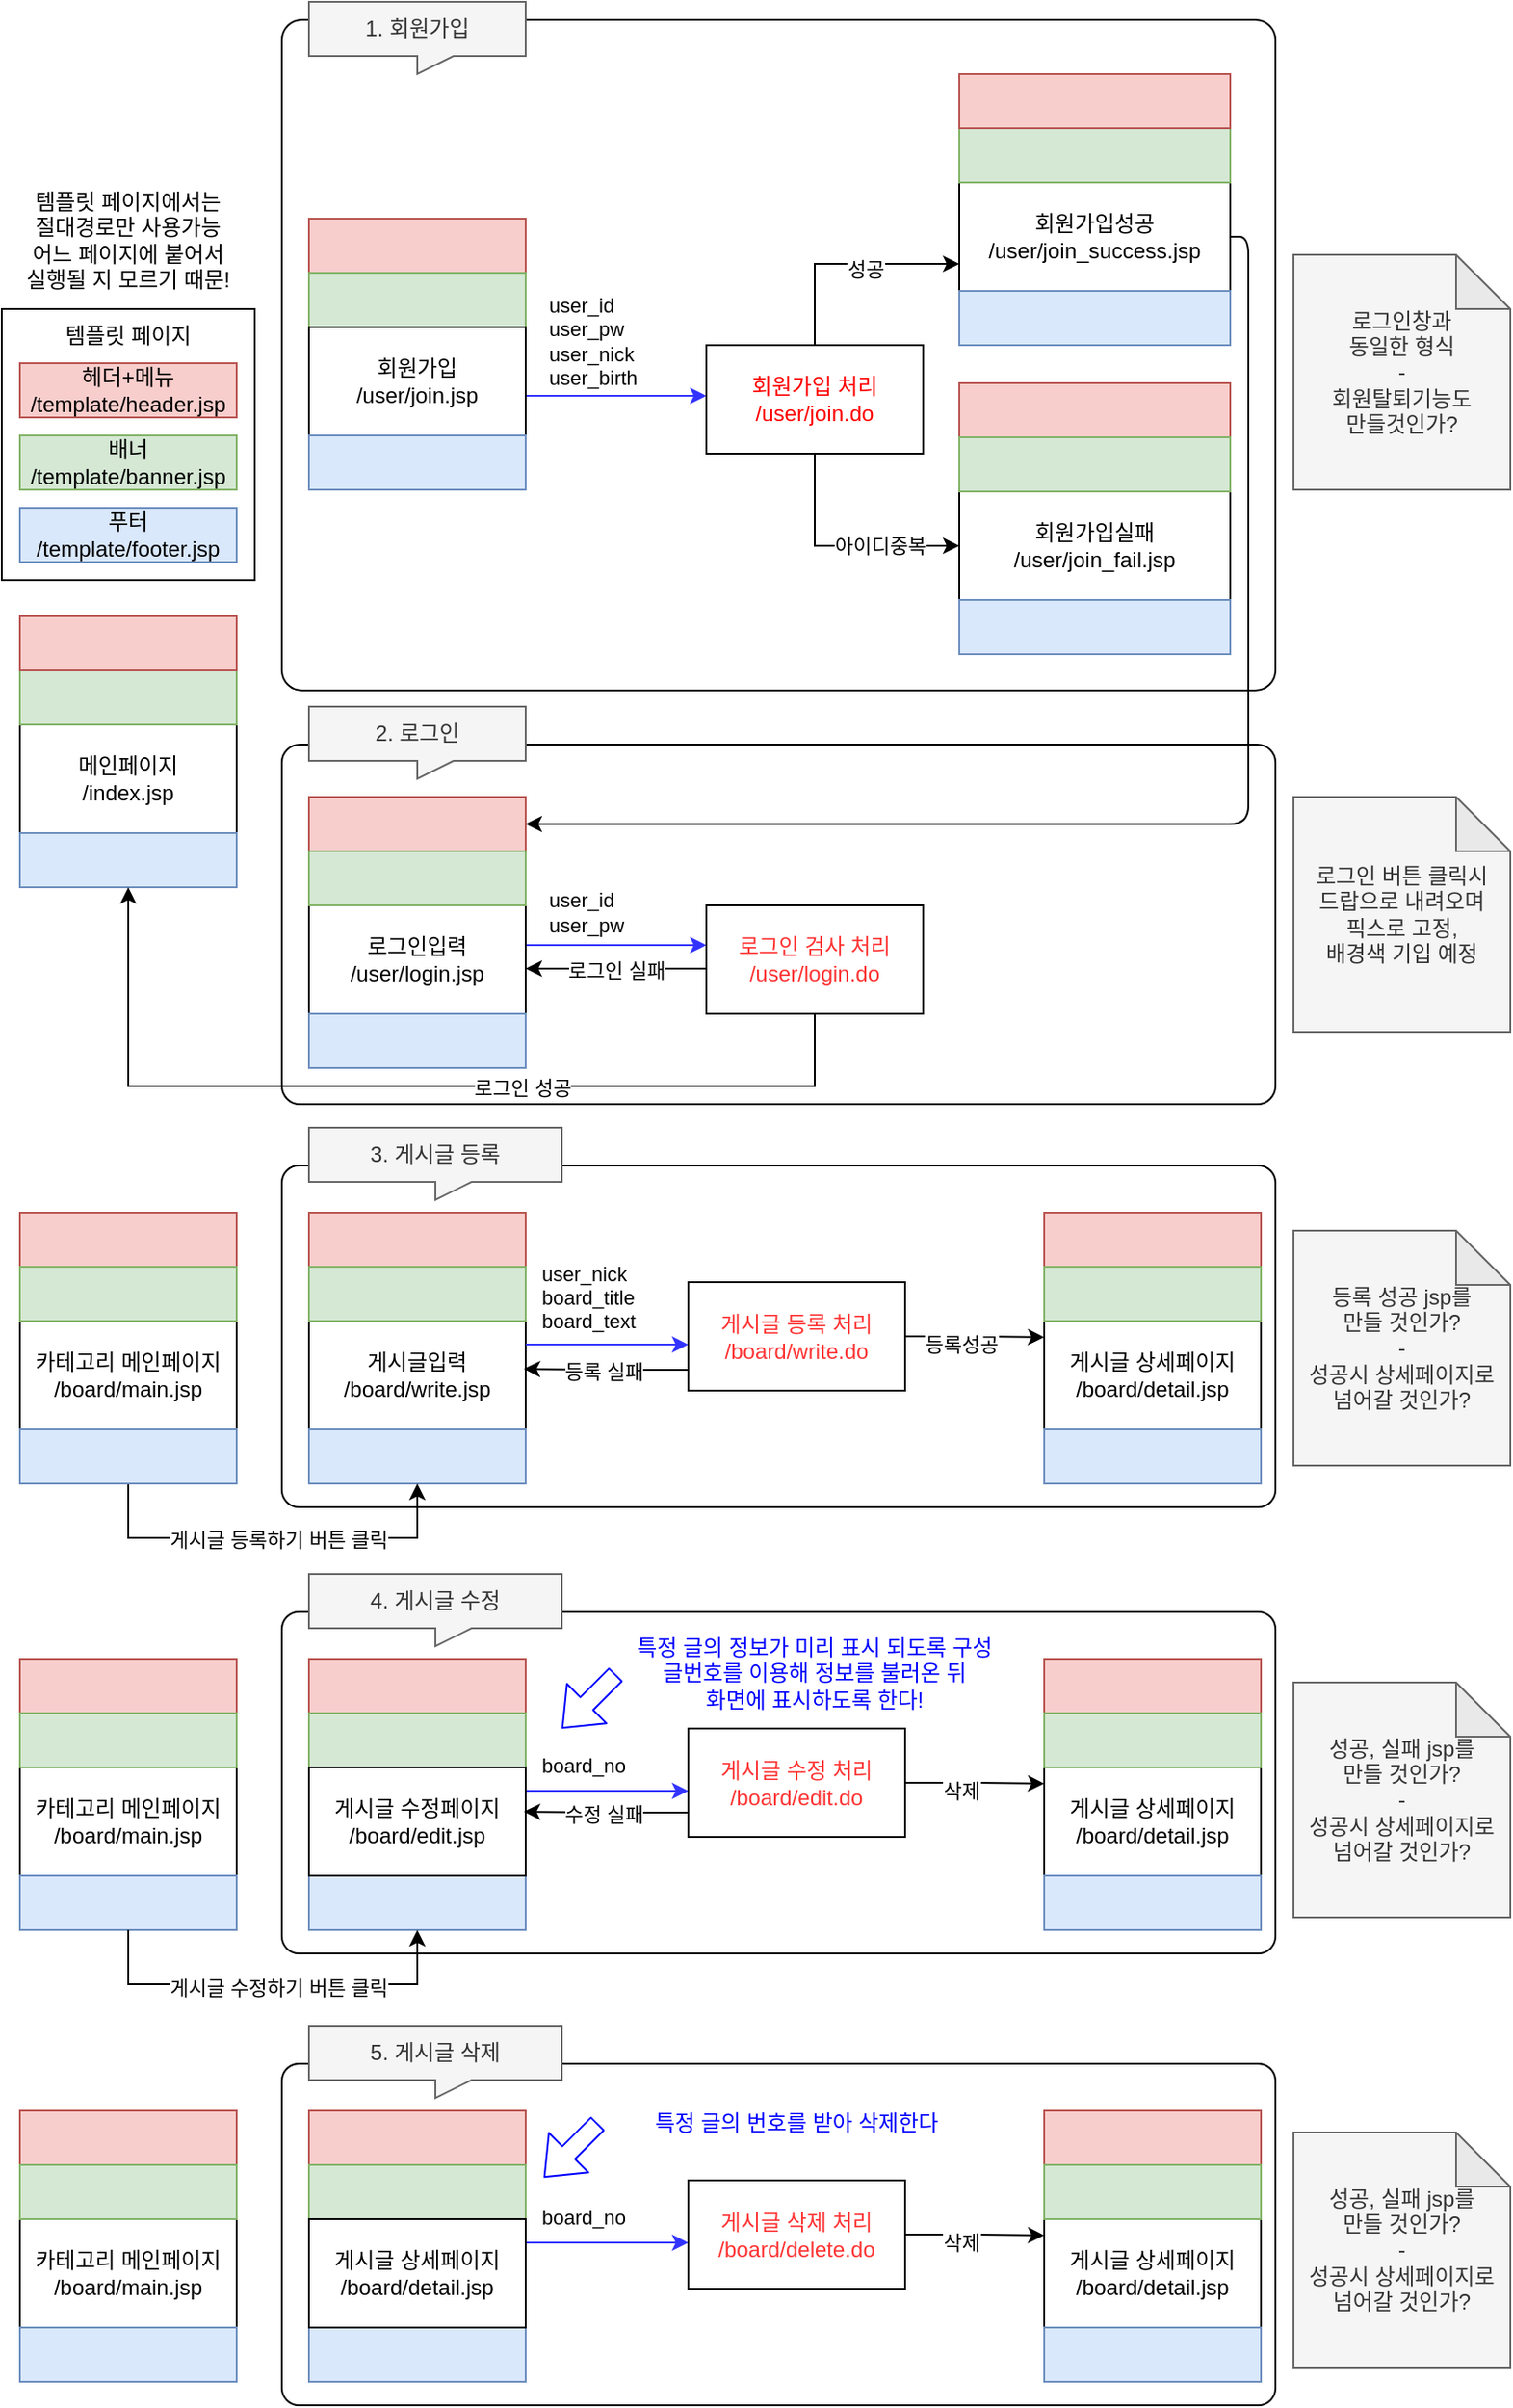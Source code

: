 <mxfile version="14.1.8" type="github">
  <diagram id="ZsBfRqcbH99QROAvJv4S" name="Page-1">
    <mxGraphModel dx="851" dy="723" grid="1" gridSize="10" guides="1" tooltips="1" connect="1" arrows="1" fold="1" page="1" pageScale="1" pageWidth="1654" pageHeight="2336" math="0" shadow="0">
      <root>
        <mxCell id="0" />
        <mxCell id="1" parent="0" />
        <mxCell id="gZ8JV7jaEIuzKvq_sZsB-1" value="" style="rounded=0;whiteSpace=wrap;html=1;" vertex="1" parent="1">
          <mxGeometry x="100" y="190" width="140" height="150" as="geometry" />
        </mxCell>
        <mxCell id="gZ8JV7jaEIuzKvq_sZsB-2" value="헤더+메뉴&lt;br&gt;/template/header.jsp" style="rounded=0;whiteSpace=wrap;html=1;fillColor=#f8cecc;strokeColor=#b85450;" vertex="1" parent="1">
          <mxGeometry x="110" y="220" width="120" height="30" as="geometry" />
        </mxCell>
        <mxCell id="gZ8JV7jaEIuzKvq_sZsB-3" value="배너&lt;br&gt;/template/banner.jsp" style="rounded=0;whiteSpace=wrap;html=1;fillColor=#d5e8d4;strokeColor=#82b366;" vertex="1" parent="1">
          <mxGeometry x="110" y="260" width="120" height="30" as="geometry" />
        </mxCell>
        <mxCell id="gZ8JV7jaEIuzKvq_sZsB-4" value="푸터&lt;br&gt;/template/footer.jsp" style="rounded=0;whiteSpace=wrap;html=1;fillColor=#dae8fc;strokeColor=#6c8ebf;" vertex="1" parent="1">
          <mxGeometry x="110" y="300" width="120" height="30" as="geometry" />
        </mxCell>
        <mxCell id="gZ8JV7jaEIuzKvq_sZsB-5" value="템플릿 페이지" style="text;html=1;strokeColor=none;fillColor=none;align=center;verticalAlign=middle;whiteSpace=wrap;rounded=0;" vertex="1" parent="1">
          <mxGeometry x="130" y="195" width="80" height="20" as="geometry" />
        </mxCell>
        <mxCell id="gZ8JV7jaEIuzKvq_sZsB-6" value="템플릿 페이지에서는 &lt;br&gt;절대경로만 사용가능&lt;br&gt;어느 페이지에 붙어서&lt;br&gt;실행될 지 모르기 때문!" style="text;html=1;strokeColor=none;fillColor=none;align=center;verticalAlign=middle;whiteSpace=wrap;rounded=0;" vertex="1" parent="1">
          <mxGeometry x="100" y="120" width="140" height="64" as="geometry" />
        </mxCell>
        <mxCell id="gZ8JV7jaEIuzKvq_sZsB-26" value="" style="rounded=1;whiteSpace=wrap;html=1;strokeColor=#000000;fontColor=#000000;align=left;arcSize=5;" vertex="1" parent="1">
          <mxGeometry x="255" y="431" width="550" height="199" as="geometry" />
        </mxCell>
        <mxCell id="gZ8JV7jaEIuzKvq_sZsB-27" value="" style="rounded=1;whiteSpace=wrap;html=1;fontColor=#000000;align=left;arcSize=3;" vertex="1" parent="1">
          <mxGeometry x="255" y="30" width="550" height="371" as="geometry" />
        </mxCell>
        <mxCell id="gZ8JV7jaEIuzKvq_sZsB-29" value="메인페이지&lt;br&gt;/index.jsp" style="rounded=0;whiteSpace=wrap;html=1;" vertex="1" parent="1">
          <mxGeometry x="110" y="420" width="120" height="60" as="geometry" />
        </mxCell>
        <mxCell id="gZ8JV7jaEIuzKvq_sZsB-30" value="" style="edgeStyle=orthogonalEdgeStyle;rounded=0;orthogonalLoop=1;jettySize=auto;html=1;strokeColor=#3333FF;" edge="1" parent="1">
          <mxGeometry relative="1" as="geometry">
            <mxPoint x="390" y="238" as="sourcePoint" />
            <mxPoint x="490" y="238" as="targetPoint" />
          </mxGeometry>
        </mxCell>
        <mxCell id="gZ8JV7jaEIuzKvq_sZsB-31" value="user_id&lt;br&gt;user_pw&lt;br&gt;user_nick&lt;br&gt;user_birth" style="edgeLabel;html=1;align=left;verticalAlign=middle;resizable=0;points=[];" vertex="1" connectable="0" parent="gZ8JV7jaEIuzKvq_sZsB-30">
          <mxGeometry x="0.345" y="-1" relative="1" as="geometry">
            <mxPoint x="-56.9" y="-31" as="offset" />
          </mxGeometry>
        </mxCell>
        <mxCell id="gZ8JV7jaEIuzKvq_sZsB-33" value="" style="rounded=0;whiteSpace=wrap;html=1;fillColor=#d5e8d4;strokeColor=#82b366;" vertex="1" parent="1">
          <mxGeometry x="110" y="390" width="120" height="30" as="geometry" />
        </mxCell>
        <mxCell id="gZ8JV7jaEIuzKvq_sZsB-35" value="" style="rounded=0;whiteSpace=wrap;html=1;fillColor=#dae8fc;strokeColor=#6c8ebf;" vertex="1" parent="1">
          <mxGeometry x="110" y="480" width="120" height="30" as="geometry" />
        </mxCell>
        <mxCell id="gZ8JV7jaEIuzKvq_sZsB-40" value="" style="edgeStyle=orthogonalEdgeStyle;rounded=0;orthogonalLoop=1;jettySize=auto;html=1;fontColor=#000000;exitX=0.5;exitY=1;exitDx=0;exitDy=0;entryX=0;entryY=0.5;entryDx=0;entryDy=0;" edge="1" parent="1" source="gZ8JV7jaEIuzKvq_sZsB-42" target="gZ8JV7jaEIuzKvq_sZsB-47">
          <mxGeometry relative="1" as="geometry">
            <Array as="points">
              <mxPoint x="550" y="321" />
            </Array>
          </mxGeometry>
        </mxCell>
        <mxCell id="gZ8JV7jaEIuzKvq_sZsB-41" value="아이디중복" style="edgeLabel;html=1;align=center;verticalAlign=middle;resizable=0;points=[];fontColor=#000000;" vertex="1" connectable="0" parent="gZ8JV7jaEIuzKvq_sZsB-40">
          <mxGeometry x="0.397" relative="1" as="geometry">
            <mxPoint x="-4.45" as="offset" />
          </mxGeometry>
        </mxCell>
        <mxCell id="gZ8JV7jaEIuzKvq_sZsB-65" style="edgeStyle=orthogonalEdgeStyle;rounded=0;orthogonalLoop=1;jettySize=auto;html=1;exitX=0.5;exitY=0;exitDx=0;exitDy=0;entryX=0;entryY=0.75;entryDx=0;entryDy=0;" edge="1" parent="1" source="gZ8JV7jaEIuzKvq_sZsB-42" target="gZ8JV7jaEIuzKvq_sZsB-44">
          <mxGeometry relative="1" as="geometry" />
        </mxCell>
        <mxCell id="gZ8JV7jaEIuzKvq_sZsB-66" value="성공" style="edgeLabel;html=1;align=center;verticalAlign=middle;resizable=0;points=[];" vertex="1" connectable="0" parent="gZ8JV7jaEIuzKvq_sZsB-65">
          <mxGeometry x="0.168" y="-3" relative="1" as="geometry">
            <mxPoint as="offset" />
          </mxGeometry>
        </mxCell>
        <mxCell id="gZ8JV7jaEIuzKvq_sZsB-42" value="회원가입 처리&lt;br&gt;/user/join.do" style="rounded=0;whiteSpace=wrap;html=1;fontColor=#FF0000;" vertex="1" parent="1">
          <mxGeometry x="490" y="210" width="120" height="60" as="geometry" />
        </mxCell>
        <mxCell id="gZ8JV7jaEIuzKvq_sZsB-44" value="회원가입성공&lt;br&gt;/user/join_success.jsp" style="rounded=0;whiteSpace=wrap;html=1;" vertex="1" parent="1">
          <mxGeometry x="630" y="120" width="150" height="60" as="geometry" />
        </mxCell>
        <mxCell id="gZ8JV7jaEIuzKvq_sZsB-45" value="" style="rounded=0;whiteSpace=wrap;html=1;fillColor=#d5e8d4;strokeColor=#82b366;" vertex="1" parent="1">
          <mxGeometry x="630" y="90" width="150" height="30" as="geometry" />
        </mxCell>
        <mxCell id="gZ8JV7jaEIuzKvq_sZsB-46" value="" style="rounded=0;whiteSpace=wrap;html=1;fillColor=#dae8fc;strokeColor=#6c8ebf;" vertex="1" parent="1">
          <mxGeometry x="630" y="180" width="150" height="30" as="geometry" />
        </mxCell>
        <mxCell id="gZ8JV7jaEIuzKvq_sZsB-47" value="회원가입실패&lt;br&gt;/user/join_fail.jsp" style="rounded=0;whiteSpace=wrap;html=1;" vertex="1" parent="1">
          <mxGeometry x="630" y="291" width="150" height="60" as="geometry" />
        </mxCell>
        <mxCell id="gZ8JV7jaEIuzKvq_sZsB-48" value="" style="rounded=0;whiteSpace=wrap;html=1;fillColor=#f8cecc;strokeColor=#b85450;" vertex="1" parent="1">
          <mxGeometry x="630" y="231" width="150" height="30" as="geometry" />
        </mxCell>
        <mxCell id="gZ8JV7jaEIuzKvq_sZsB-49" value="" style="rounded=0;whiteSpace=wrap;html=1;fillColor=#dae8fc;strokeColor=#6c8ebf;" vertex="1" parent="1">
          <mxGeometry x="630" y="351" width="150" height="30" as="geometry" />
        </mxCell>
        <mxCell id="gZ8JV7jaEIuzKvq_sZsB-52" value="" style="rounded=0;whiteSpace=wrap;html=1;fillColor=#f8cecc;strokeColor=#b85450;" vertex="1" parent="1">
          <mxGeometry x="270" y="460" width="120" height="30" as="geometry" />
        </mxCell>
        <mxCell id="gZ8JV7jaEIuzKvq_sZsB-53" value="" style="edgeStyle=orthogonalEdgeStyle;rounded=0;orthogonalLoop=1;jettySize=auto;html=1;strokeColor=#3333FF;" edge="1" parent="1">
          <mxGeometry relative="1" as="geometry">
            <mxPoint x="390" y="542" as="sourcePoint" />
            <mxPoint x="490" y="542" as="targetPoint" />
            <Array as="points">
              <mxPoint x="450" y="542" />
              <mxPoint x="450" y="542" />
            </Array>
          </mxGeometry>
        </mxCell>
        <mxCell id="gZ8JV7jaEIuzKvq_sZsB-54" value="user_id&lt;br&gt;user_pw" style="edgeLabel;html=1;align=left;verticalAlign=middle;resizable=0;points=[];" vertex="1" connectable="0" parent="gZ8JV7jaEIuzKvq_sZsB-53">
          <mxGeometry x="-0.193" y="-1" relative="1" as="geometry">
            <mxPoint x="-30" y="-19" as="offset" />
          </mxGeometry>
        </mxCell>
        <mxCell id="gZ8JV7jaEIuzKvq_sZsB-55" value="로그인입력&lt;br&gt;/user/login.jsp" style="rounded=0;whiteSpace=wrap;html=1;" vertex="1" parent="1">
          <mxGeometry x="270" y="520" width="120" height="60" as="geometry" />
        </mxCell>
        <mxCell id="gZ8JV7jaEIuzKvq_sZsB-56" value="" style="rounded=0;whiteSpace=wrap;html=1;fillColor=#dae8fc;strokeColor=#6c8ebf;" vertex="1" parent="1">
          <mxGeometry x="270" y="580" width="120" height="30" as="geometry" />
        </mxCell>
        <mxCell id="gZ8JV7jaEIuzKvq_sZsB-57" value="" style="edgeStyle=orthogonalEdgeStyle;rounded=0;orthogonalLoop=1;jettySize=auto;html=1;fontColor=#000000;entryX=0.5;entryY=1;entryDx=0;entryDy=0;exitX=0.5;exitY=1;exitDx=0;exitDy=0;" edge="1" parent="1" source="gZ8JV7jaEIuzKvq_sZsB-60" target="gZ8JV7jaEIuzKvq_sZsB-35">
          <mxGeometry relative="1" as="geometry">
            <Array as="points">
              <mxPoint x="550" y="620" />
              <mxPoint x="170" y="620" />
            </Array>
          </mxGeometry>
        </mxCell>
        <mxCell id="gZ8JV7jaEIuzKvq_sZsB-58" value="로그인 성공" style="edgeLabel;html=1;align=center;verticalAlign=middle;resizable=0;points=[];fontColor=#000000;" vertex="1" connectable="0" parent="gZ8JV7jaEIuzKvq_sZsB-57">
          <mxGeometry x="-0.236" y="1" relative="1" as="geometry">
            <mxPoint as="offset" />
          </mxGeometry>
        </mxCell>
        <mxCell id="gZ8JV7jaEIuzKvq_sZsB-81" style="edgeStyle=orthogonalEdgeStyle;rounded=0;orthogonalLoop=1;jettySize=auto;html=1;exitX=0;exitY=0.5;exitDx=0;exitDy=0;entryX=1;entryY=0.5;entryDx=0;entryDy=0;" edge="1" parent="1">
          <mxGeometry relative="1" as="geometry">
            <mxPoint x="490" y="555" as="sourcePoint" />
            <mxPoint x="390" y="555" as="targetPoint" />
          </mxGeometry>
        </mxCell>
        <mxCell id="gZ8JV7jaEIuzKvq_sZsB-82" value="로그인 실패" style="edgeLabel;html=1;align=center;verticalAlign=middle;resizable=0;points=[];" vertex="1" connectable="0" parent="gZ8JV7jaEIuzKvq_sZsB-81">
          <mxGeometry x="-0.28" y="2" relative="1" as="geometry">
            <mxPoint x="-14" y="-1" as="offset" />
          </mxGeometry>
        </mxCell>
        <mxCell id="gZ8JV7jaEIuzKvq_sZsB-60" value="로그인 검사 처리&lt;br&gt;/user/login.do" style="rounded=0;whiteSpace=wrap;html=1;fontColor=#FF3333;" vertex="1" parent="1">
          <mxGeometry x="490" y="520" width="120" height="60" as="geometry" />
        </mxCell>
        <mxCell id="gZ8JV7jaEIuzKvq_sZsB-61" value="" style="rounded=0;whiteSpace=wrap;html=1;fillColor=#f8cecc;strokeColor=#b85450;" vertex="1" parent="1">
          <mxGeometry x="630" y="60" width="150" height="30" as="geometry" />
        </mxCell>
        <mxCell id="gZ8JV7jaEIuzKvq_sZsB-62" value="" style="rounded=0;whiteSpace=wrap;html=1;fillColor=#d5e8d4;strokeColor=#82b366;" vertex="1" parent="1">
          <mxGeometry x="630" y="261" width="150" height="30" as="geometry" />
        </mxCell>
        <mxCell id="gZ8JV7jaEIuzKvq_sZsB-63" value="" style="rounded=0;whiteSpace=wrap;html=1;fillColor=#f8cecc;strokeColor=#b85450;" vertex="1" parent="1">
          <mxGeometry x="110" y="360" width="120" height="30" as="geometry" />
        </mxCell>
        <mxCell id="gZ8JV7jaEIuzKvq_sZsB-67" value="" style="rounded=0;whiteSpace=wrap;html=1;fillColor=#f8cecc;strokeColor=#b85450;" vertex="1" parent="1">
          <mxGeometry x="270" y="140" width="120" height="30" as="geometry" />
        </mxCell>
        <mxCell id="gZ8JV7jaEIuzKvq_sZsB-68" value="" style="rounded=0;whiteSpace=wrap;html=1;fillColor=#d5e8d4;strokeColor=#82b366;" vertex="1" parent="1">
          <mxGeometry x="270" y="170" width="120" height="30" as="geometry" />
        </mxCell>
        <mxCell id="gZ8JV7jaEIuzKvq_sZsB-69" value="회원가입&lt;br&gt;/user/join.jsp" style="rounded=0;whiteSpace=wrap;html=1;" vertex="1" parent="1">
          <mxGeometry x="270" y="200" width="120" height="60" as="geometry" />
        </mxCell>
        <mxCell id="gZ8JV7jaEIuzKvq_sZsB-70" value="" style="rounded=0;whiteSpace=wrap;html=1;fillColor=#dae8fc;strokeColor=#6c8ebf;" vertex="1" parent="1">
          <mxGeometry x="270" y="260" width="120" height="30" as="geometry" />
        </mxCell>
        <mxCell id="gZ8JV7jaEIuzKvq_sZsB-72" value="1. 회원가입" style="shape=callout;whiteSpace=wrap;html=1;perimeter=calloutPerimeter;align=center;fillColor=#f5f5f5;strokeColor=#666666;fontColor=#333333;position2=0.5;size=10;position=0.5;" vertex="1" parent="1">
          <mxGeometry x="270" y="20" width="120" height="40" as="geometry" />
        </mxCell>
        <mxCell id="gZ8JV7jaEIuzKvq_sZsB-73" value="2. 로그인" style="shape=callout;whiteSpace=wrap;html=1;perimeter=calloutPerimeter;align=center;fillColor=#f5f5f5;strokeColor=#666666;fontColor=#333333;position2=0.5;size=10;position=0.5;" vertex="1" parent="1">
          <mxGeometry x="270" y="410" width="120" height="40" as="geometry" />
        </mxCell>
        <mxCell id="gZ8JV7jaEIuzKvq_sZsB-74" value="" style="rounded=1;whiteSpace=wrap;html=1;strokeColor=#000000;fontColor=#000000;align=left;arcSize=5;" vertex="1" parent="1">
          <mxGeometry x="255" y="664" width="550" height="189" as="geometry" />
        </mxCell>
        <mxCell id="gZ8JV7jaEIuzKvq_sZsB-75" value="3. 게시글 등록" style="shape=callout;whiteSpace=wrap;html=1;perimeter=calloutPerimeter;align=center;fillColor=#f5f5f5;strokeColor=#666666;fontColor=#333333;position2=0.5;size=10;position=0.5;" vertex="1" parent="1">
          <mxGeometry x="270" y="643" width="140" height="40" as="geometry" />
        </mxCell>
        <mxCell id="gZ8JV7jaEIuzKvq_sZsB-76" value="" style="rounded=0;whiteSpace=wrap;html=1;fillColor=#d5e8d4;strokeColor=#82b366;" vertex="1" parent="1">
          <mxGeometry x="270" y="490" width="120" height="30" as="geometry" />
        </mxCell>
        <mxCell id="gZ8JV7jaEIuzKvq_sZsB-79" value="" style="endArrow=classic;html=1;entryX=1;entryY=0.5;entryDx=0;entryDy=0;exitX=1;exitY=0.5;exitDx=0;exitDy=0;" edge="1" parent="1" source="gZ8JV7jaEIuzKvq_sZsB-44" target="gZ8JV7jaEIuzKvq_sZsB-52">
          <mxGeometry width="50" height="50" relative="1" as="geometry">
            <mxPoint x="470" y="450" as="sourcePoint" />
            <mxPoint x="520" y="400" as="targetPoint" />
            <Array as="points">
              <mxPoint x="790" y="150" />
              <mxPoint x="790" y="475" />
              <mxPoint x="580" y="475" />
            </Array>
          </mxGeometry>
        </mxCell>
        <mxCell id="gZ8JV7jaEIuzKvq_sZsB-83" value="" style="rounded=0;whiteSpace=wrap;html=1;fillColor=#f8cecc;strokeColor=#b85450;" vertex="1" parent="1">
          <mxGeometry x="270" y="690" width="120" height="30" as="geometry" />
        </mxCell>
        <mxCell id="gZ8JV7jaEIuzKvq_sZsB-84" value="게시글입력&lt;br&gt;/board/write.jsp" style="rounded=0;whiteSpace=wrap;html=1;" vertex="1" parent="1">
          <mxGeometry x="270" y="750" width="120" height="60" as="geometry" />
        </mxCell>
        <mxCell id="gZ8JV7jaEIuzKvq_sZsB-85" value="" style="rounded=0;whiteSpace=wrap;html=1;fillColor=#dae8fc;strokeColor=#6c8ebf;" vertex="1" parent="1">
          <mxGeometry x="270" y="810" width="120" height="30" as="geometry" />
        </mxCell>
        <mxCell id="gZ8JV7jaEIuzKvq_sZsB-86" value="" style="rounded=0;whiteSpace=wrap;html=1;fillColor=#d5e8d4;strokeColor=#82b366;" vertex="1" parent="1">
          <mxGeometry x="270" y="720" width="120" height="30" as="geometry" />
        </mxCell>
        <mxCell id="gZ8JV7jaEIuzKvq_sZsB-96" style="edgeStyle=orthogonalEdgeStyle;rounded=0;orthogonalLoop=1;jettySize=auto;html=1;exitX=1;exitY=0.5;exitDx=0;exitDy=0;entryX=0;entryY=0.15;entryDx=0;entryDy=0;entryPerimeter=0;" edge="1" parent="1" source="gZ8JV7jaEIuzKvq_sZsB-87" target="gZ8JV7jaEIuzKvq_sZsB-91">
          <mxGeometry relative="1" as="geometry">
            <Array as="points">
              <mxPoint x="640" y="759" />
              <mxPoint x="640" y="759" />
            </Array>
          </mxGeometry>
        </mxCell>
        <mxCell id="gZ8JV7jaEIuzKvq_sZsB-99" value="등록성공" style="edgeLabel;html=1;align=center;verticalAlign=middle;resizable=0;points=[];" vertex="1" connectable="0" parent="gZ8JV7jaEIuzKvq_sZsB-96">
          <mxGeometry x="-0.205" y="-4" relative="1" as="geometry">
            <mxPoint as="offset" />
          </mxGeometry>
        </mxCell>
        <mxCell id="gZ8JV7jaEIuzKvq_sZsB-87" value="게시글 등록 처리&lt;br&gt;/board/write.do" style="rounded=0;whiteSpace=wrap;html=1;fontColor=#FF3333;" vertex="1" parent="1">
          <mxGeometry x="480" y="728.5" width="120" height="60" as="geometry" />
        </mxCell>
        <mxCell id="gZ8JV7jaEIuzKvq_sZsB-88" value="" style="edgeStyle=orthogonalEdgeStyle;rounded=0;orthogonalLoop=1;jettySize=auto;html=1;strokeColor=#3333FF;" edge="1" parent="1">
          <mxGeometry relative="1" as="geometry">
            <mxPoint x="390" y="763" as="sourcePoint" />
            <mxPoint x="480" y="763" as="targetPoint" />
            <Array as="points">
              <mxPoint x="450" y="763" />
              <mxPoint x="450" y="763" />
            </Array>
          </mxGeometry>
        </mxCell>
        <mxCell id="gZ8JV7jaEIuzKvq_sZsB-89" value="user_nick&lt;br&gt;board_title&lt;br&gt;board_text" style="edgeLabel;html=1;align=left;verticalAlign=middle;resizable=0;points=[];" vertex="1" connectable="0" parent="gZ8JV7jaEIuzKvq_sZsB-88">
          <mxGeometry x="-0.193" y="-1" relative="1" as="geometry">
            <mxPoint x="-30" y="-27" as="offset" />
          </mxGeometry>
        </mxCell>
        <mxCell id="gZ8JV7jaEIuzKvq_sZsB-90" value="" style="rounded=0;whiteSpace=wrap;html=1;fillColor=#f8cecc;strokeColor=#b85450;" vertex="1" parent="1">
          <mxGeometry x="677" y="690" width="120" height="30" as="geometry" />
        </mxCell>
        <mxCell id="gZ8JV7jaEIuzKvq_sZsB-91" value="게시글 상세페이지&lt;br&gt;/board/detail.jsp" style="rounded=0;whiteSpace=wrap;html=1;" vertex="1" parent="1">
          <mxGeometry x="677" y="750" width="120" height="60" as="geometry" />
        </mxCell>
        <mxCell id="gZ8JV7jaEIuzKvq_sZsB-92" value="" style="rounded=0;whiteSpace=wrap;html=1;fillColor=#dae8fc;strokeColor=#6c8ebf;" vertex="1" parent="1">
          <mxGeometry x="677" y="810" width="120" height="30" as="geometry" />
        </mxCell>
        <mxCell id="gZ8JV7jaEIuzKvq_sZsB-93" value="" style="rounded=0;whiteSpace=wrap;html=1;fillColor=#d5e8d4;strokeColor=#82b366;" vertex="1" parent="1">
          <mxGeometry x="677" y="720" width="120" height="30" as="geometry" />
        </mxCell>
        <mxCell id="gZ8JV7jaEIuzKvq_sZsB-101" value="" style="rounded=0;whiteSpace=wrap;html=1;fillColor=#f8cecc;strokeColor=#b85450;" vertex="1" parent="1">
          <mxGeometry x="110" y="690" width="120" height="30" as="geometry" />
        </mxCell>
        <mxCell id="gZ8JV7jaEIuzKvq_sZsB-102" value="카테고리 메인페이지&lt;br&gt;/board/main.jsp" style="rounded=0;whiteSpace=wrap;html=1;" vertex="1" parent="1">
          <mxGeometry x="110" y="750" width="120" height="60" as="geometry" />
        </mxCell>
        <mxCell id="gZ8JV7jaEIuzKvq_sZsB-107" style="edgeStyle=orthogonalEdgeStyle;rounded=0;orthogonalLoop=1;jettySize=auto;html=1;exitX=0.5;exitY=1;exitDx=0;exitDy=0;entryX=0.5;entryY=1;entryDx=0;entryDy=0;" edge="1" parent="1" source="gZ8JV7jaEIuzKvq_sZsB-103" target="gZ8JV7jaEIuzKvq_sZsB-85">
          <mxGeometry relative="1" as="geometry">
            <Array as="points">
              <mxPoint x="170" y="870" />
              <mxPoint x="330" y="870" />
            </Array>
          </mxGeometry>
        </mxCell>
        <mxCell id="gZ8JV7jaEIuzKvq_sZsB-108" value="게시글 등록하기 버튼 클릭" style="edgeLabel;html=1;align=center;verticalAlign=middle;resizable=0;points=[];" vertex="1" connectable="0" parent="gZ8JV7jaEIuzKvq_sZsB-107">
          <mxGeometry x="-0.27" y="-1" relative="1" as="geometry">
            <mxPoint x="32" as="offset" />
          </mxGeometry>
        </mxCell>
        <mxCell id="gZ8JV7jaEIuzKvq_sZsB-103" value="" style="rounded=0;whiteSpace=wrap;html=1;fillColor=#dae8fc;strokeColor=#6c8ebf;" vertex="1" parent="1">
          <mxGeometry x="110" y="810" width="120" height="30" as="geometry" />
        </mxCell>
        <mxCell id="gZ8JV7jaEIuzKvq_sZsB-104" value="" style="rounded=0;whiteSpace=wrap;html=1;fillColor=#d5e8d4;strokeColor=#82b366;" vertex="1" parent="1">
          <mxGeometry x="110" y="720" width="120" height="30" as="geometry" />
        </mxCell>
        <mxCell id="gZ8JV7jaEIuzKvq_sZsB-109" value="로그인 버튼 클릭시&lt;br&gt;드랍으로 내려오며&lt;br&gt;픽스로 고정,&lt;br&gt;배경색 기입 예정" style="shape=note;whiteSpace=wrap;html=1;backgroundOutline=1;darkOpacity=0.05;align=center;fillColor=#f5f5f5;strokeColor=#666666;fontColor=#333333;" vertex="1" parent="1">
          <mxGeometry x="815" y="460" width="120" height="130" as="geometry" />
        </mxCell>
        <mxCell id="gZ8JV7jaEIuzKvq_sZsB-110" value="로그인창과 &lt;br&gt;동일한 형식&lt;br&gt;-&lt;br&gt;회원탈퇴기능도&lt;br&gt;만들것인가?" style="shape=note;whiteSpace=wrap;html=1;backgroundOutline=1;darkOpacity=0.05;align=center;fillColor=#f5f5f5;strokeColor=#666666;fontColor=#333333;" vertex="1" parent="1">
          <mxGeometry x="815" y="160" width="120" height="130" as="geometry" />
        </mxCell>
        <mxCell id="gZ8JV7jaEIuzKvq_sZsB-133" value="" style="rounded=1;whiteSpace=wrap;html=1;strokeColor=#000000;fontColor=#000000;align=left;arcSize=5;" vertex="1" parent="1">
          <mxGeometry x="255" y="911" width="550" height="189" as="geometry" />
        </mxCell>
        <mxCell id="gZ8JV7jaEIuzKvq_sZsB-134" value="4. 게시글 수정" style="shape=callout;whiteSpace=wrap;html=1;perimeter=calloutPerimeter;align=center;fillColor=#f5f5f5;strokeColor=#666666;fontColor=#333333;position2=0.5;size=10;position=0.5;" vertex="1" parent="1">
          <mxGeometry x="270" y="890" width="140" height="40" as="geometry" />
        </mxCell>
        <mxCell id="gZ8JV7jaEIuzKvq_sZsB-135" value="" style="rounded=0;whiteSpace=wrap;html=1;fillColor=#f8cecc;strokeColor=#b85450;" vertex="1" parent="1">
          <mxGeometry x="270" y="937" width="120" height="30" as="geometry" />
        </mxCell>
        <mxCell id="gZ8JV7jaEIuzKvq_sZsB-137" value="" style="rounded=0;whiteSpace=wrap;html=1;fillColor=#dae8fc;strokeColor=#6c8ebf;" vertex="1" parent="1">
          <mxGeometry x="270" y="1057" width="120" height="30" as="geometry" />
        </mxCell>
        <mxCell id="gZ8JV7jaEIuzKvq_sZsB-138" value="" style="rounded=0;whiteSpace=wrap;html=1;fillColor=#d5e8d4;strokeColor=#82b366;" vertex="1" parent="1">
          <mxGeometry x="270" y="967" width="120" height="30" as="geometry" />
        </mxCell>
        <mxCell id="gZ8JV7jaEIuzKvq_sZsB-139" style="edgeStyle=orthogonalEdgeStyle;rounded=0;orthogonalLoop=1;jettySize=auto;html=1;exitX=1;exitY=0.5;exitDx=0;exitDy=0;entryX=0;entryY=0.15;entryDx=0;entryDy=0;entryPerimeter=0;" edge="1" parent="1" source="gZ8JV7jaEIuzKvq_sZsB-141" target="gZ8JV7jaEIuzKvq_sZsB-145">
          <mxGeometry relative="1" as="geometry">
            <Array as="points">
              <mxPoint x="640" y="1006" />
              <mxPoint x="640" y="1006" />
            </Array>
          </mxGeometry>
        </mxCell>
        <mxCell id="gZ8JV7jaEIuzKvq_sZsB-140" value="삭제" style="edgeLabel;html=1;align=center;verticalAlign=middle;resizable=0;points=[];" vertex="1" connectable="0" parent="gZ8JV7jaEIuzKvq_sZsB-139">
          <mxGeometry x="-0.205" y="-4" relative="1" as="geometry">
            <mxPoint as="offset" />
          </mxGeometry>
        </mxCell>
        <mxCell id="gZ8JV7jaEIuzKvq_sZsB-141" value="게시글 수정 처리&lt;br&gt;/board/edit.do" style="rounded=0;whiteSpace=wrap;html=1;fontColor=#FF3333;" vertex="1" parent="1">
          <mxGeometry x="480" y="975.5" width="120" height="60" as="geometry" />
        </mxCell>
        <mxCell id="gZ8JV7jaEIuzKvq_sZsB-142" value="" style="edgeStyle=orthogonalEdgeStyle;rounded=0;orthogonalLoop=1;jettySize=auto;html=1;strokeColor=#3333FF;" edge="1" parent="1">
          <mxGeometry relative="1" as="geometry">
            <mxPoint x="390" y="1010" as="sourcePoint" />
            <mxPoint x="480" y="1010" as="targetPoint" />
            <Array as="points">
              <mxPoint x="450" y="1010" />
              <mxPoint x="450" y="1010" />
            </Array>
          </mxGeometry>
        </mxCell>
        <mxCell id="gZ8JV7jaEIuzKvq_sZsB-143" value="board_no" style="edgeLabel;html=1;align=left;verticalAlign=middle;resizable=0;points=[];" vertex="1" connectable="0" parent="gZ8JV7jaEIuzKvq_sZsB-142">
          <mxGeometry x="-0.193" y="-1" relative="1" as="geometry">
            <mxPoint x="-30" y="-15" as="offset" />
          </mxGeometry>
        </mxCell>
        <mxCell id="gZ8JV7jaEIuzKvq_sZsB-144" value="" style="rounded=0;whiteSpace=wrap;html=1;fillColor=#f8cecc;strokeColor=#b85450;" vertex="1" parent="1">
          <mxGeometry x="677" y="937" width="120" height="30" as="geometry" />
        </mxCell>
        <mxCell id="gZ8JV7jaEIuzKvq_sZsB-145" value="게시글 상세페이지&lt;br&gt;/board/detail.jsp" style="rounded=0;whiteSpace=wrap;html=1;" vertex="1" parent="1">
          <mxGeometry x="677" y="997" width="120" height="60" as="geometry" />
        </mxCell>
        <mxCell id="gZ8JV7jaEIuzKvq_sZsB-146" value="" style="rounded=0;whiteSpace=wrap;html=1;fillColor=#dae8fc;strokeColor=#6c8ebf;" vertex="1" parent="1">
          <mxGeometry x="677" y="1057" width="120" height="30" as="geometry" />
        </mxCell>
        <mxCell id="gZ8JV7jaEIuzKvq_sZsB-147" value="" style="rounded=0;whiteSpace=wrap;html=1;fillColor=#d5e8d4;strokeColor=#82b366;" vertex="1" parent="1">
          <mxGeometry x="677" y="967" width="120" height="30" as="geometry" />
        </mxCell>
        <mxCell id="gZ8JV7jaEIuzKvq_sZsB-148" value="" style="rounded=0;whiteSpace=wrap;html=1;fillColor=#f8cecc;strokeColor=#b85450;" vertex="1" parent="1">
          <mxGeometry x="110" y="937" width="120" height="30" as="geometry" />
        </mxCell>
        <mxCell id="gZ8JV7jaEIuzKvq_sZsB-149" value="카테고리 메인페이지&lt;br&gt;/board/main.jsp" style="rounded=0;whiteSpace=wrap;html=1;" vertex="1" parent="1">
          <mxGeometry x="110" y="997" width="120" height="60" as="geometry" />
        </mxCell>
        <mxCell id="gZ8JV7jaEIuzKvq_sZsB-152" value="" style="rounded=0;whiteSpace=wrap;html=1;fillColor=#dae8fc;strokeColor=#6c8ebf;" vertex="1" parent="1">
          <mxGeometry x="110" y="1057" width="120" height="30" as="geometry" />
        </mxCell>
        <mxCell id="gZ8JV7jaEIuzKvq_sZsB-153" value="" style="rounded=0;whiteSpace=wrap;html=1;fillColor=#d5e8d4;strokeColor=#82b366;" vertex="1" parent="1">
          <mxGeometry x="110" y="967" width="120" height="30" as="geometry" />
        </mxCell>
        <mxCell id="gZ8JV7jaEIuzKvq_sZsB-154" value="게시글 수정페이지&lt;br&gt;/board/edit.jsp" style="rounded=0;whiteSpace=wrap;html=1;" vertex="1" parent="1">
          <mxGeometry x="270" y="997" width="120" height="60" as="geometry" />
        </mxCell>
        <mxCell id="gZ8JV7jaEIuzKvq_sZsB-155" value="성공, 실패 jsp를&lt;br&gt;만들 것인가?&lt;br&gt;-&lt;br&gt;성공시 상세페이지로&lt;br&gt;넘어갈 것인가?" style="shape=note;whiteSpace=wrap;html=1;backgroundOutline=1;darkOpacity=0.05;align=center;fillColor=#f5f5f5;strokeColor=#666666;fontColor=#333333;" vertex="1" parent="1">
          <mxGeometry x="815" y="950" width="120" height="130" as="geometry" />
        </mxCell>
        <mxCell id="gZ8JV7jaEIuzKvq_sZsB-156" value="등록 성공 jsp를&lt;br&gt;만들 것인가?&lt;br&gt;-&lt;br&gt;성공시 상세페이지로&lt;br&gt;넘어갈 것인가?" style="shape=note;whiteSpace=wrap;html=1;backgroundOutline=1;darkOpacity=0.05;align=center;fillColor=#f5f5f5;strokeColor=#666666;fontColor=#333333;" vertex="1" parent="1">
          <mxGeometry x="815" y="700" width="120" height="130" as="geometry" />
        </mxCell>
        <mxCell id="gZ8JV7jaEIuzKvq_sZsB-157" value="" style="rounded=1;whiteSpace=wrap;html=1;strokeColor=#000000;fontColor=#000000;align=left;arcSize=5;" vertex="1" parent="1">
          <mxGeometry x="255" y="1161" width="550" height="189" as="geometry" />
        </mxCell>
        <mxCell id="gZ8JV7jaEIuzKvq_sZsB-158" value="5. 게시글 삭제" style="shape=callout;whiteSpace=wrap;html=1;perimeter=calloutPerimeter;align=center;fillColor=#f5f5f5;strokeColor=#666666;fontColor=#333333;position2=0.5;size=10;position=0.5;" vertex="1" parent="1">
          <mxGeometry x="270" y="1140" width="140" height="40" as="geometry" />
        </mxCell>
        <mxCell id="gZ8JV7jaEIuzKvq_sZsB-159" value="" style="rounded=0;whiteSpace=wrap;html=1;fillColor=#f8cecc;strokeColor=#b85450;" vertex="1" parent="1">
          <mxGeometry x="270" y="1187" width="120" height="30" as="geometry" />
        </mxCell>
        <mxCell id="gZ8JV7jaEIuzKvq_sZsB-160" value="" style="rounded=0;whiteSpace=wrap;html=1;fillColor=#dae8fc;strokeColor=#6c8ebf;" vertex="1" parent="1">
          <mxGeometry x="270" y="1307" width="120" height="30" as="geometry" />
        </mxCell>
        <mxCell id="gZ8JV7jaEIuzKvq_sZsB-161" value="" style="rounded=0;whiteSpace=wrap;html=1;fillColor=#d5e8d4;strokeColor=#82b366;" vertex="1" parent="1">
          <mxGeometry x="270" y="1217" width="120" height="30" as="geometry" />
        </mxCell>
        <mxCell id="gZ8JV7jaEIuzKvq_sZsB-162" style="edgeStyle=orthogonalEdgeStyle;rounded=0;orthogonalLoop=1;jettySize=auto;html=1;exitX=1;exitY=0.5;exitDx=0;exitDy=0;entryX=0;entryY=0.15;entryDx=0;entryDy=0;entryPerimeter=0;" edge="1" parent="1" source="gZ8JV7jaEIuzKvq_sZsB-164" target="gZ8JV7jaEIuzKvq_sZsB-168">
          <mxGeometry relative="1" as="geometry">
            <Array as="points">
              <mxPoint x="640" y="1256" />
              <mxPoint x="640" y="1256" />
            </Array>
          </mxGeometry>
        </mxCell>
        <mxCell id="gZ8JV7jaEIuzKvq_sZsB-163" value="삭제" style="edgeLabel;html=1;align=center;verticalAlign=middle;resizable=0;points=[];" vertex="1" connectable="0" parent="gZ8JV7jaEIuzKvq_sZsB-162">
          <mxGeometry x="-0.205" y="-4" relative="1" as="geometry">
            <mxPoint as="offset" />
          </mxGeometry>
        </mxCell>
        <mxCell id="gZ8JV7jaEIuzKvq_sZsB-164" value="게시글 삭제 처리&lt;br&gt;/board/delete.do" style="rounded=0;whiteSpace=wrap;html=1;fontColor=#FF3333;" vertex="1" parent="1">
          <mxGeometry x="480" y="1225.5" width="120" height="60" as="geometry" />
        </mxCell>
        <mxCell id="gZ8JV7jaEIuzKvq_sZsB-165" value="" style="edgeStyle=orthogonalEdgeStyle;rounded=0;orthogonalLoop=1;jettySize=auto;html=1;strokeColor=#3333FF;" edge="1" parent="1">
          <mxGeometry relative="1" as="geometry">
            <mxPoint x="390" y="1260" as="sourcePoint" />
            <mxPoint x="480" y="1260" as="targetPoint" />
            <Array as="points">
              <mxPoint x="450" y="1260" />
              <mxPoint x="450" y="1260" />
            </Array>
          </mxGeometry>
        </mxCell>
        <mxCell id="gZ8JV7jaEIuzKvq_sZsB-166" value="board_no" style="edgeLabel;html=1;align=left;verticalAlign=middle;resizable=0;points=[];" vertex="1" connectable="0" parent="gZ8JV7jaEIuzKvq_sZsB-165">
          <mxGeometry x="-0.193" y="-1" relative="1" as="geometry">
            <mxPoint x="-30" y="-15" as="offset" />
          </mxGeometry>
        </mxCell>
        <mxCell id="gZ8JV7jaEIuzKvq_sZsB-167" value="" style="rounded=0;whiteSpace=wrap;html=1;fillColor=#f8cecc;strokeColor=#b85450;" vertex="1" parent="1">
          <mxGeometry x="677" y="1187" width="120" height="30" as="geometry" />
        </mxCell>
        <mxCell id="gZ8JV7jaEIuzKvq_sZsB-168" value="게시글 상세페이지&lt;br&gt;/board/detail.jsp" style="rounded=0;whiteSpace=wrap;html=1;" vertex="1" parent="1">
          <mxGeometry x="677" y="1247" width="120" height="60" as="geometry" />
        </mxCell>
        <mxCell id="gZ8JV7jaEIuzKvq_sZsB-169" value="" style="rounded=0;whiteSpace=wrap;html=1;fillColor=#dae8fc;strokeColor=#6c8ebf;" vertex="1" parent="1">
          <mxGeometry x="677" y="1307" width="120" height="30" as="geometry" />
        </mxCell>
        <mxCell id="gZ8JV7jaEIuzKvq_sZsB-170" value="" style="rounded=0;whiteSpace=wrap;html=1;fillColor=#d5e8d4;strokeColor=#82b366;" vertex="1" parent="1">
          <mxGeometry x="677" y="1217" width="120" height="30" as="geometry" />
        </mxCell>
        <mxCell id="gZ8JV7jaEIuzKvq_sZsB-171" value="" style="rounded=0;whiteSpace=wrap;html=1;fillColor=#f8cecc;strokeColor=#b85450;" vertex="1" parent="1">
          <mxGeometry x="110" y="1187" width="120" height="30" as="geometry" />
        </mxCell>
        <mxCell id="gZ8JV7jaEIuzKvq_sZsB-172" value="카테고리 메인페이지&lt;br&gt;/board/main.jsp" style="rounded=0;whiteSpace=wrap;html=1;" vertex="1" parent="1">
          <mxGeometry x="110" y="1247" width="120" height="60" as="geometry" />
        </mxCell>
        <mxCell id="gZ8JV7jaEIuzKvq_sZsB-173" value="" style="rounded=0;whiteSpace=wrap;html=1;fillColor=#dae8fc;strokeColor=#6c8ebf;" vertex="1" parent="1">
          <mxGeometry x="110" y="1307" width="120" height="30" as="geometry" />
        </mxCell>
        <mxCell id="gZ8JV7jaEIuzKvq_sZsB-174" value="" style="rounded=0;whiteSpace=wrap;html=1;fillColor=#d5e8d4;strokeColor=#82b366;" vertex="1" parent="1">
          <mxGeometry x="110" y="1217" width="120" height="30" as="geometry" />
        </mxCell>
        <mxCell id="gZ8JV7jaEIuzKvq_sZsB-175" value="게시글 상세페이지&lt;br&gt;/board/detail.jsp" style="rounded=0;whiteSpace=wrap;html=1;" vertex="1" parent="1">
          <mxGeometry x="270" y="1247" width="120" height="60" as="geometry" />
        </mxCell>
        <mxCell id="gZ8JV7jaEIuzKvq_sZsB-176" value="성공, 실패 jsp를&lt;br&gt;만들 것인가?&lt;br&gt;-&lt;br&gt;성공시 상세페이지로&lt;br&gt;넘어갈 것인가?" style="shape=note;whiteSpace=wrap;html=1;backgroundOutline=1;darkOpacity=0.05;align=center;fillColor=#f5f5f5;strokeColor=#666666;fontColor=#333333;" vertex="1" parent="1">
          <mxGeometry x="815" y="1199" width="120" height="130" as="geometry" />
        </mxCell>
        <mxCell id="gZ8JV7jaEIuzKvq_sZsB-177" style="edgeStyle=orthogonalEdgeStyle;rounded=0;orthogonalLoop=1;jettySize=auto;html=1;exitX=0.5;exitY=1;exitDx=0;exitDy=0;entryX=0.5;entryY=1;entryDx=0;entryDy=0;" edge="1" parent="1">
          <mxGeometry relative="1" as="geometry">
            <mxPoint x="170" y="1087" as="sourcePoint" />
            <mxPoint x="330" y="1087" as="targetPoint" />
            <Array as="points">
              <mxPoint x="170" y="1117" />
              <mxPoint x="330" y="1117" />
            </Array>
          </mxGeometry>
        </mxCell>
        <mxCell id="gZ8JV7jaEIuzKvq_sZsB-178" value="게시글 수정하기 버튼 클릭" style="edgeLabel;html=1;align=center;verticalAlign=middle;resizable=0;points=[];" vertex="1" connectable="0" parent="gZ8JV7jaEIuzKvq_sZsB-177">
          <mxGeometry x="-0.27" y="-1" relative="1" as="geometry">
            <mxPoint x="32" y="1" as="offset" />
          </mxGeometry>
        </mxCell>
        <mxCell id="gZ8JV7jaEIuzKvq_sZsB-179" style="edgeStyle=orthogonalEdgeStyle;rounded=0;orthogonalLoop=1;jettySize=auto;html=1;entryX=1;entryY=0.5;entryDx=0;entryDy=0;" edge="1" parent="1">
          <mxGeometry relative="1" as="geometry">
            <mxPoint x="480" y="777" as="sourcePoint" />
            <mxPoint x="389" y="776.5" as="targetPoint" />
            <Array as="points">
              <mxPoint x="435" y="777" />
            </Array>
          </mxGeometry>
        </mxCell>
        <mxCell id="gZ8JV7jaEIuzKvq_sZsB-180" value="등록 실패" style="edgeLabel;html=1;align=center;verticalAlign=middle;resizable=0;points=[];" vertex="1" connectable="0" parent="gZ8JV7jaEIuzKvq_sZsB-179">
          <mxGeometry x="-0.28" y="2" relative="1" as="geometry">
            <mxPoint x="-14" y="-1" as="offset" />
          </mxGeometry>
        </mxCell>
        <mxCell id="gZ8JV7jaEIuzKvq_sZsB-181" style="edgeStyle=orthogonalEdgeStyle;rounded=0;orthogonalLoop=1;jettySize=auto;html=1;entryX=1;entryY=0.5;entryDx=0;entryDy=0;" edge="1" parent="1">
          <mxGeometry relative="1" as="geometry">
            <mxPoint x="480" y="1022" as="sourcePoint" />
            <mxPoint x="389" y="1021.5" as="targetPoint" />
            <Array as="points">
              <mxPoint x="435" y="1022" />
            </Array>
          </mxGeometry>
        </mxCell>
        <mxCell id="gZ8JV7jaEIuzKvq_sZsB-182" value="수정 실패" style="edgeLabel;html=1;align=center;verticalAlign=middle;resizable=0;points=[];" vertex="1" connectable="0" parent="gZ8JV7jaEIuzKvq_sZsB-181">
          <mxGeometry x="-0.28" y="2" relative="1" as="geometry">
            <mxPoint x="-14" y="-1" as="offset" />
          </mxGeometry>
        </mxCell>
        <mxCell id="gZ8JV7jaEIuzKvq_sZsB-183" value="특정 글의 정보가 미리 표시 되도록 구성&lt;br&gt;글번호를 이용해 정보를 불러온 뒤&lt;br&gt;화면에 표시하도록 한다!" style="text;html=1;strokeColor=none;fillColor=none;align=center;verticalAlign=middle;whiteSpace=wrap;rounded=0;fontStyle=0;fontColor=#0000FF;" vertex="1" parent="1">
          <mxGeometry x="440" y="913" width="220" height="64" as="geometry" />
        </mxCell>
        <mxCell id="gZ8JV7jaEIuzKvq_sZsB-184" value="" style="shape=flexArrow;endArrow=classic;html=1;fontColor=#0000FF;strokeColor=#0000FF;" edge="1" parent="1">
          <mxGeometry width="50" height="50" relative="1" as="geometry">
            <mxPoint x="440" y="945.5" as="sourcePoint" />
            <mxPoint x="410" y="975.5" as="targetPoint" />
          </mxGeometry>
        </mxCell>
        <mxCell id="gZ8JV7jaEIuzKvq_sZsB-185" value="특정 글의 번호를 받아 삭제한다" style="text;html=1;strokeColor=none;fillColor=none;align=center;verticalAlign=middle;whiteSpace=wrap;rounded=0;fontStyle=0;fontColor=#0000FF;" vertex="1" parent="1">
          <mxGeometry x="445" y="1180" width="190" height="28.5" as="geometry" />
        </mxCell>
        <mxCell id="gZ8JV7jaEIuzKvq_sZsB-186" value="" style="shape=flexArrow;endArrow=classic;html=1;fontColor=#0000FF;strokeColor=#0000FF;" edge="1" parent="1">
          <mxGeometry width="50" height="50" relative="1" as="geometry">
            <mxPoint x="430" y="1194" as="sourcePoint" />
            <mxPoint x="400" y="1224" as="targetPoint" />
          </mxGeometry>
        </mxCell>
      </root>
    </mxGraphModel>
  </diagram>
</mxfile>
